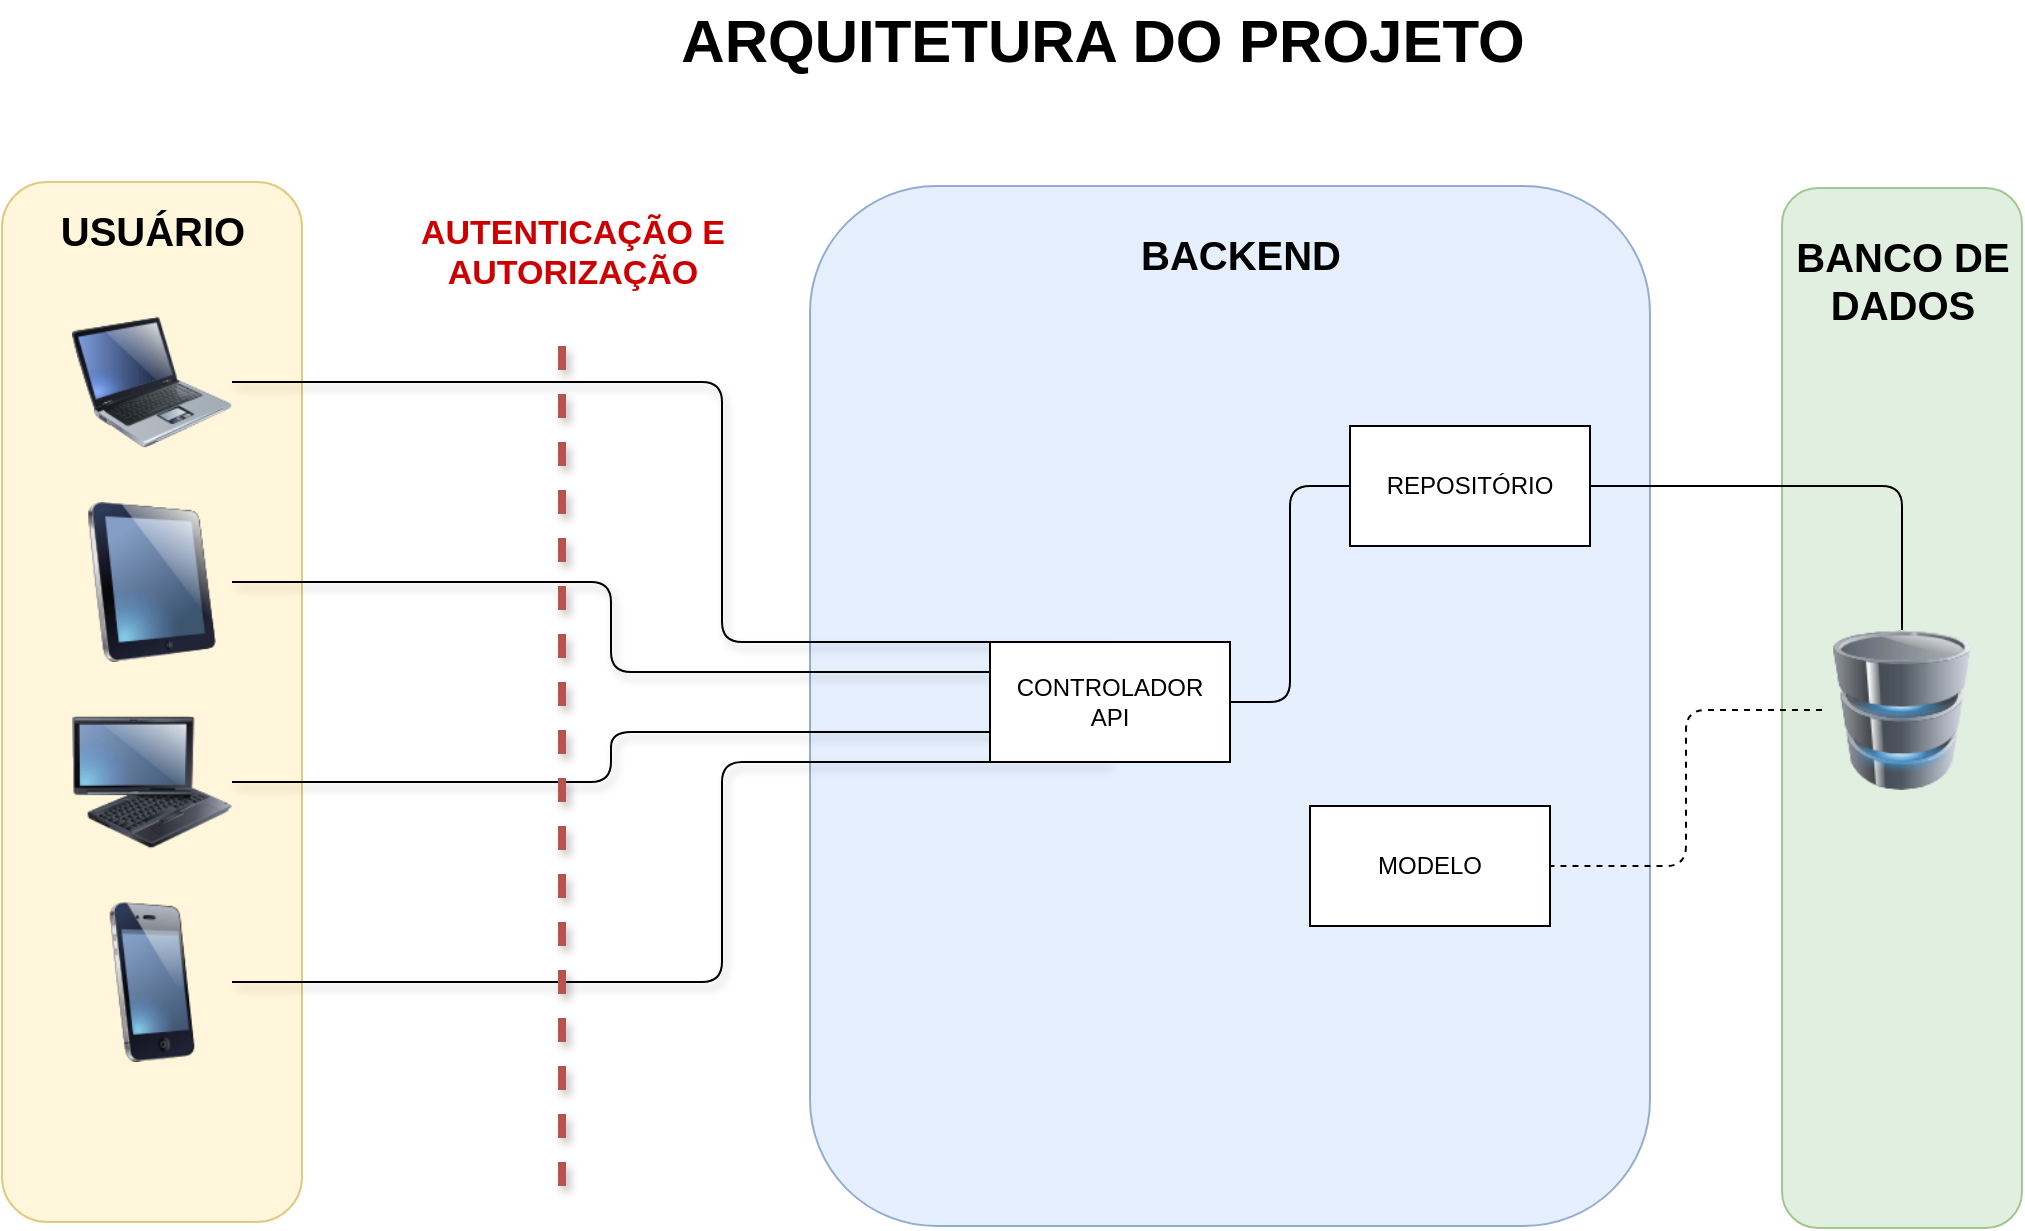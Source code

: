 <mxfile version="10.9.5" type="device"><diagram id="DWVaPQ2ZEaRn4fjjBVoR" name="Page-1"><mxGraphModel dx="1543" dy="1047" grid="1" gridSize="10" guides="1" tooltips="1" connect="1" arrows="1" fold="1" page="1" pageScale="1" pageWidth="1169" pageHeight="827" math="0" shadow="0"><root><mxCell id="0"/><mxCell id="1" parent="0"/><mxCell id="tbYyxBp4lp_QO3qN1CEo-29" value="" style="rounded=1;whiteSpace=wrap;html=1;opacity=70;fillColor=#d5e8d4;strokeColor=#82b366;" vertex="1" parent="1"><mxGeometry x="970" y="141" width="120" height="520" as="geometry"/></mxCell><mxCell id="tbYyxBp4lp_QO3qN1CEo-26" value="" style="rounded=1;whiteSpace=wrap;html=1;opacity=70;fillColor=#dae8fc;strokeColor=#6c8ebf;" vertex="1" parent="1"><mxGeometry x="484" y="140" width="420" height="520" as="geometry"/></mxCell><mxCell id="tbYyxBp4lp_QO3qN1CEo-23" value="" style="rounded=1;whiteSpace=wrap;html=1;fillColor=#fff2cc;strokeColor=#d6b656;opacity=70;" vertex="1" parent="1"><mxGeometry x="80" y="138" width="150" height="520" as="geometry"/></mxCell><mxCell id="tbYyxBp4lp_QO3qN1CEo-2" value="&lt;b&gt;&lt;font style=&quot;font-size: 30px&quot;&gt;ARQUITETURA DO PROJETO&lt;/font&gt;&lt;/b&gt;" style="text;html=1;resizable=0;points=[];autosize=1;align=center;verticalAlign=top;spacingTop=-4;" vertex="1" parent="1"><mxGeometry x="410" y="47" width="440" height="20" as="geometry"/></mxCell><mxCell id="tbYyxBp4lp_QO3qN1CEo-43" style="edgeStyle=orthogonalEdgeStyle;rounded=1;comic=0;jumpStyle=gap;jumpSize=14;orthogonalLoop=1;jettySize=auto;html=1;exitX=1;exitY=0.5;exitDx=0;exitDy=0;entryX=0.5;entryY=0;entryDx=0;entryDy=0;shadow=1;endArrow=none;endFill=0;strokeWidth=1;" edge="1" parent="1" source="tbYyxBp4lp_QO3qN1CEo-3" target="tbYyxBp4lp_QO3qN1CEo-6"><mxGeometry relative="1" as="geometry"><Array as="points"><mxPoint x="440" y="238"/><mxPoint x="440" y="368"/></Array></mxGeometry></mxCell><mxCell id="tbYyxBp4lp_QO3qN1CEo-3" value="" style="image;html=1;labelBackgroundColor=#ffffff;image=img/lib/clip_art/computers/Laptop_128x128.png" vertex="1" parent="1"><mxGeometry x="115" y="198" width="80" height="80" as="geometry"/></mxCell><mxCell id="tbYyxBp4lp_QO3qN1CEo-42" style="edgeStyle=orthogonalEdgeStyle;rounded=1;comic=0;jumpStyle=gap;jumpSize=14;orthogonalLoop=1;jettySize=auto;html=1;exitX=1;exitY=0.5;exitDx=0;exitDy=0;entryX=0;entryY=0.25;entryDx=0;entryDy=0;shadow=1;endArrow=none;endFill=0;strokeWidth=1;" edge="1" parent="1" source="tbYyxBp4lp_QO3qN1CEo-4" target="tbYyxBp4lp_QO3qN1CEo-6"><mxGeometry relative="1" as="geometry"/></mxCell><mxCell id="tbYyxBp4lp_QO3qN1CEo-4" value="" style="image;html=1;labelBackgroundColor=#ffffff;image=img/lib/clip_art/computers/iPad_128x128.png" vertex="1" parent="1"><mxGeometry x="115" y="298" width="80" height="80" as="geometry"/></mxCell><mxCell id="tbYyxBp4lp_QO3qN1CEo-41" style="edgeStyle=orthogonalEdgeStyle;rounded=1;comic=0;jumpStyle=gap;jumpSize=14;orthogonalLoop=1;jettySize=auto;html=1;exitX=1;exitY=0.5;exitDx=0;exitDy=0;entryX=0;entryY=0.75;entryDx=0;entryDy=0;shadow=1;endArrow=none;endFill=0;strokeWidth=1;" edge="1" parent="1" source="tbYyxBp4lp_QO3qN1CEo-5" target="tbYyxBp4lp_QO3qN1CEo-6"><mxGeometry relative="1" as="geometry"/></mxCell><mxCell id="tbYyxBp4lp_QO3qN1CEo-5" value="" style="image;html=1;labelBackgroundColor=#ffffff;image=img/lib/clip_art/computers/Fujitsu_Tablet_128x128.png" vertex="1" parent="1"><mxGeometry x="115" y="398" width="80" height="80" as="geometry"/></mxCell><mxCell id="tbYyxBp4lp_QO3qN1CEo-16" style="edgeStyle=orthogonalEdgeStyle;orthogonalLoop=1;jettySize=auto;html=1;exitX=1;exitY=0.5;exitDx=0;exitDy=0;entryX=0;entryY=0.5;entryDx=0;entryDy=0;endArrow=none;endFill=0;rounded=1;" edge="1" parent="1" source="tbYyxBp4lp_QO3qN1CEo-6" target="tbYyxBp4lp_QO3qN1CEo-7"><mxGeometry relative="1" as="geometry"/></mxCell><mxCell id="tbYyxBp4lp_QO3qN1CEo-6" value="CONTROLADOR&lt;br&gt;API" style="rounded=0;whiteSpace=wrap;html=1;" vertex="1" parent="1"><mxGeometry x="574" y="368" width="120" height="60" as="geometry"/></mxCell><mxCell id="tbYyxBp4lp_QO3qN1CEo-17" style="edgeStyle=orthogonalEdgeStyle;orthogonalLoop=1;jettySize=auto;html=1;exitX=1;exitY=0.5;exitDx=0;exitDy=0;entryX=0.5;entryY=0;entryDx=0;entryDy=0;endArrow=none;endFill=0;rounded=1;" edge="1" parent="1" source="tbYyxBp4lp_QO3qN1CEo-7" target="tbYyxBp4lp_QO3qN1CEo-8"><mxGeometry relative="1" as="geometry"/></mxCell><mxCell id="tbYyxBp4lp_QO3qN1CEo-7" value="REPOSITÓRIO" style="rounded=0;whiteSpace=wrap;html=1;" vertex="1" parent="1"><mxGeometry x="754" y="260" width="120" height="60" as="geometry"/></mxCell><mxCell id="tbYyxBp4lp_QO3qN1CEo-20" style="edgeStyle=orthogonalEdgeStyle;orthogonalLoop=1;jettySize=auto;html=1;exitX=0;exitY=0.5;exitDx=0;exitDy=0;entryX=1;entryY=0.5;entryDx=0;entryDy=0;dashed=1;endArrow=none;endFill=0;rounded=1;" edge="1" parent="1" source="tbYyxBp4lp_QO3qN1CEo-8" target="tbYyxBp4lp_QO3qN1CEo-10"><mxGeometry relative="1" as="geometry"/></mxCell><mxCell id="tbYyxBp4lp_QO3qN1CEo-8" value="" style="image;html=1;labelBackgroundColor=#ffffff;image=img/lib/clip_art/computers/Database_128x128.png" vertex="1" parent="1"><mxGeometry x="990" y="362" width="80" height="80" as="geometry"/></mxCell><mxCell id="tbYyxBp4lp_QO3qN1CEo-10" value="MODELO&lt;br&gt;" style="rounded=0;whiteSpace=wrap;html=1;" vertex="1" parent="1"><mxGeometry x="734" y="450" width="120" height="60" as="geometry"/></mxCell><mxCell id="tbYyxBp4lp_QO3qN1CEo-40" style="edgeStyle=orthogonalEdgeStyle;rounded=1;comic=0;jumpStyle=gap;jumpSize=14;orthogonalLoop=1;jettySize=auto;html=1;exitX=1;exitY=0.5;exitDx=0;exitDy=0;entryX=0.5;entryY=1;entryDx=0;entryDy=0;shadow=1;endArrow=none;endFill=0;strokeWidth=1;" edge="1" parent="1" source="tbYyxBp4lp_QO3qN1CEo-21" target="tbYyxBp4lp_QO3qN1CEo-6"><mxGeometry relative="1" as="geometry"><Array as="points"><mxPoint x="440" y="538"/><mxPoint x="440" y="428"/></Array></mxGeometry></mxCell><mxCell id="tbYyxBp4lp_QO3qN1CEo-21" value="" style="image;html=1;labelBackgroundColor=#ffffff;image=img/lib/clip_art/telecommunication/iPhone_128x128.png" vertex="1" parent="1"><mxGeometry x="115" y="498" width="80" height="80" as="geometry"/></mxCell><mxCell id="tbYyxBp4lp_QO3qN1CEo-24" value="&lt;b&gt;&lt;font style=&quot;font-size: 20px&quot;&gt;USUÁRIO&lt;/font&gt;&lt;/b&gt;" style="text;html=1;resizable=0;points=[];autosize=1;align=center;verticalAlign=top;spacingTop=-4;" vertex="1" parent="1"><mxGeometry x="100" y="148" width="110" height="20" as="geometry"/></mxCell><mxCell id="tbYyxBp4lp_QO3qN1CEo-28" value="&lt;b&gt;&lt;font style=&quot;font-size: 20px&quot;&gt;BACKEND&lt;/font&gt;&lt;/b&gt;" style="text;html=1;resizable=0;points=[];autosize=1;align=center;verticalAlign=top;spacingTop=-4;" vertex="1" parent="1"><mxGeometry x="639" y="160" width="120" height="20" as="geometry"/></mxCell><mxCell id="tbYyxBp4lp_QO3qN1CEo-30" value="&lt;b&gt;&lt;font style=&quot;font-size: 20px&quot;&gt;BANCO DE&lt;br&gt;DADOS&lt;br&gt;&lt;/font&gt;&lt;/b&gt;" style="text;html=1;resizable=0;points=[];autosize=1;align=center;verticalAlign=top;spacingTop=-4;" vertex="1" parent="1"><mxGeometry x="970" y="161" width="120" height="40" as="geometry"/></mxCell><mxCell id="tbYyxBp4lp_QO3qN1CEo-38" value="" style="endArrow=none;html=1;jumpSize=14;comic=0;shadow=1;fillColor=#f8cecc;strokeColor=#b85450;strokeWidth=4;dashed=1;" edge="1" parent="1"><mxGeometry width="50" height="50" relative="1" as="geometry"><mxPoint x="360" y="640" as="sourcePoint"/><mxPoint x="360" y="210" as="targetPoint"/></mxGeometry></mxCell><mxCell id="tbYyxBp4lp_QO3qN1CEo-39" value="&lt;b style=&quot;font-size: 17px&quot;&gt;&lt;font style=&quot;font-size: 17px&quot; color=&quot;#cc0000&quot;&gt;AUTENTICAÇÃO E&lt;br&gt;AUTORIZAÇÃO&lt;/font&gt;&lt;/b&gt;" style="text;html=1;resizable=0;points=[];autosize=1;align=center;verticalAlign=top;spacingTop=-4;" vertex="1" parent="1"><mxGeometry x="280" y="151" width="170" height="30" as="geometry"/></mxCell></root></mxGraphModel></diagram></mxfile>